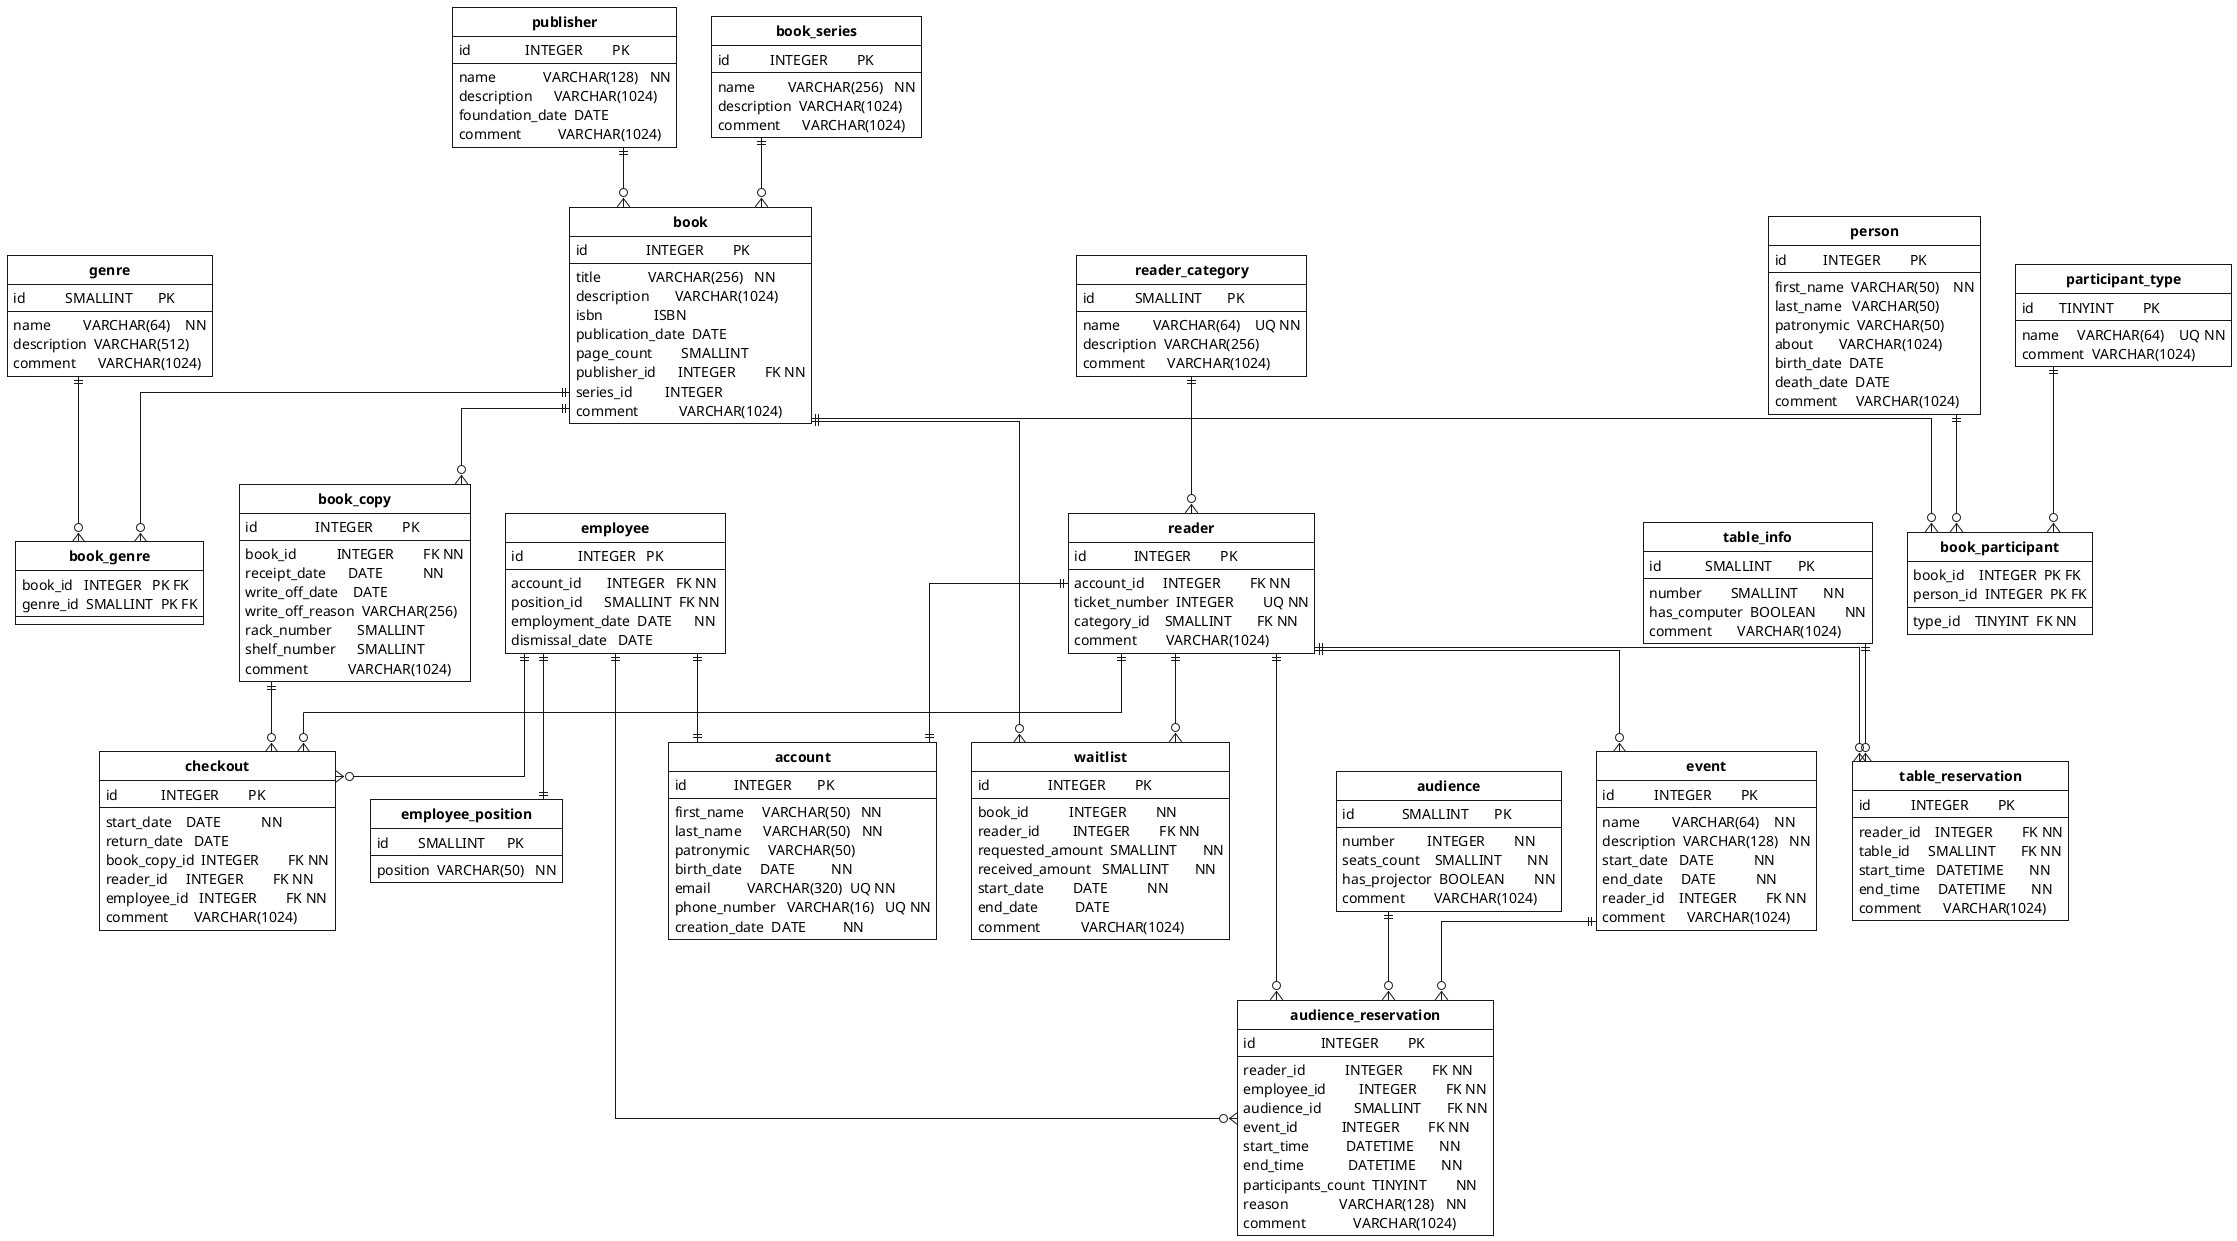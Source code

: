 @startuml

hide circle
' left to right direction
skinparam roundcorner 0
skinparam shadowing false
skinparam linetype ortho
skinparam FontSize 18
skinparam defaultFontName JetBrains Mono
' scale 1.5

skinparam class {
    BackgroundColor white
    BorderThickness 1.0
    FontStyle bold
}

!procedure column($name, $name_size, $type, $type_size, $constraints="")
    !while %strlen($name) < $name_size
        !$name = $name + " "
    !endwhile
    !while %strlen($type) < $type_size
        !$type = $type + " "
    !endwhile
    $name  $type  $constraints
!endprocedure

entity book {
    column(id,               16, INTEGER,         13, PK)
    --
    column(title,            16, 'VARCHAR(256)',  13, NN)
    column(description,      16, 'VARCHAR(1024)', 13)
    column(isbn,             16, ISBN,            13)
    column(publication_date, 16, DATE,            13)
    column(page_count,       16, SMALLINT,        13)
    column(publisher_id,     16, INTEGER,         13, 'FK NN')
    column(series_id,        16, INTEGER,         13)
    column(comment,          16, 'VARCHAR(1024)', 13)
}

entity genre {
    column(id,          11, SMALLINT,        13, PK)
    --
    column(name,        11, 'VARCHAR(64)',   13, NN)
    column(description, 11, 'VARCHAR(512)',  13)
    column(comment,     11, 'VARCHAR(1024)', 13)
}

entity publisher {
    column(id,              15, INTEGER,         13, PK)
    --
    column(name,            15, 'VARCHAR(128)',  13, NN)
    column(description,     15, 'VARCHAR(1024)', 13)
    column(foundation_date, 15, DATE,            13)
    column(comment,         15, 'VARCHAR(1024)', 13)
}

entity book_genre {
    column(book_id,  8, INTEGER,  8, 'PK FK')
    column(genre_id, 8, SMALLINT, 8, 'PK FK')
    --
}

entity book_copy {
    column(id,               16, INTEGER,         13, PK)
    --
    column(book_id,          16, INTEGER,         13, 'FK NN')
    column(receipt_date,     16, DATE,            13, NN)
    column(write_off_date,   16, DATE,            13)
    column(write_off_reason, 16, 'VARCHAR(256)',  13)
    column(rack_number,      16, SMALLINT,        13)
    column(shelf_number,     16, SMALLINT,        13)
    column(comment,          16, 'VARCHAR(1024)', 13)
}

entity person {
    column(id,         10, INTEGER,         13, PK)
    --
    column(first_name, 10, 'VARCHAR(50)',   13, NN)
    column(last_name,  10, 'VARCHAR(50)',   13)
    column(patronymic, 10, 'VARCHAR(50)',   13)
    column(about,      10, 'VARCHAR(1024)', 13)
    column(birth_date, 10, DATE,            13)
    column(death_date, 10, DATE,            13)
    column(comment,    10, 'VARCHAR(1024)', 13)
}

entity participant_type {
    column(id,      7, TINYINT,         13, PK)
    --
    column(name,    7, 'VARCHAR(64)',   13, 'UQ NN')
    column(comment, 7, 'VARCHAR(1024)', 13)
}

entity book_participant {
    column(book_id,   9, INTEGER, 7, 'PK FK')
    column(person_id, 9, INTEGER, 7, 'PK FK')
    --
    column(type_id,   9, TINYINT, 7, 'FK NN')
}

entity reader_category {
    column(id,          11, SMALLINT,         13, PK)
    --
    column(name,        11, 'VARCHAR(64)',  13, 'UQ NN')
    column(description, 11, 'VARCHAR(256)', 13)
    column(comment,     11, 'VARCHAR(1024)', 13)
}

entity waitlist {
    column(id,               16, INTEGER,         13, PK)
    --
    column(book_id,          16, INTEGER,         13, 'NN')
    column(reader_id,        16, INTEGER,         13, 'FK NN')
    column(requested_amount, 16, SMALLINT,        13, NN)
    column(received_amount,  16, SMALLINT,        13, NN)
    column(start_date,       16, DATE,            13, NN)
    column(end_date,         16, DATE,            13)
    column(comment,          16, 'VARCHAR(1024)', 13)
}

entity checkout {
    column(id,           12, INTEGER,         13, PK)
    --
    column(start_date,   12, DATE,            13, NN)
    column(return_date,  12, DATE,            13)
    column(book_copy_id, 12, INTEGER,         13, 'FK NN')
    column(reader_id,    12, INTEGER,         13, 'FK NN')
    column(employee_id,  12, INTEGER,         13, 'FK NN')
    column(comment,      12, 'VARCHAR(1024)', 13)
}

entity book_series {
    column(id,          11, INTEGER,          13, PK)
    --
    column(name,        11, 'VARCHAR(256)',  13, NN)
    column(description, 11, 'VARCHAR(1024)', 13)
    column(comment,     11, 'VARCHAR(1024)', 13)
}

entity account {
    column(id,            13, INTEGER,        12, PK)
    --
    column(first_name,    13, 'VARCHAR(50)',  12, NN)
    column(last_name,     13, 'VARCHAR(50)',  12, NN)
    column(patronymic,    13, 'VARCHAR(50)',  12)
    column(birth_date,    13, DATE,           12, NN)
    column(email,         13, 'VARCHAR(320)', 12, 'UQ NN')
    column(phone_number,  13, 'VARCHAR(16)',  12, 'UQ NN')
    column(creation_date, 13, DATE,           12, NN)
}

entity reader {
    column(id,            13, INTEGER,         13, PK)
    --
    column(account_id,    13, INTEGER,         13, 'FK NN')
    column(ticket_number, 13, INTEGER,         13, 'UQ NN')
    column(category_id,   13, SMALLINT,        13, 'FK NN')
    column(comment,       13, 'VARCHAR(1024)', 13)
}

entity employee {
    column(id,              15, INTEGER,  8, PK)
    --
    column(account_id,      15, INTEGER,  8, 'FK NN')
    column(position_id,     15, SMALLINT, 8, 'FK NN')
    column(employment_date, 15, DATE,     8, NN)
    column(dismissal_date,  15, DATE,     8)
}

entity employee_position {
    column(id,       8, SMALLINT,      12, PK)
    --
    column(position, 8, 'VARCHAR(50)', 12, NN)
}

entity table_info {
    column(id,           12, SMALLINT,        13, PK)
    --
    column(number,       12, SMALLINT,        13, NN)
    column(has_computer, 12, BOOLEAN,         13, NN)
    column(comment,      12, 'VARCHAR(1024)', 13)
}

entity table_reservation {
    column(id,          11, INTEGER,         13, PK)
    --
    column(reader_id,   11, INTEGER,         13, 'FK NN')
    column(table_id,    11, SMALLINT,        13, 'FK NN')
    column(start_time,  11, DATETIME,        13, NN)
    column(end_time,    11, DATETIME,        13, NN)
    column(comment,     11, 'VARCHAR(1024)', 13)
}

entity audience {
    column(id,            13, SMALLINT,        13,  PK)
    --
    column(number,        13, INTEGER,         13, NN)
    column(seats_count,   13, SMALLINT,        13,  NN)
    column(has_projector, 13, BOOLEAN,         13, NN)
    column(comment,       13, 'VARCHAR(1024)', 13)
}

entity audience_reservation {
    column(id,                 18, INTEGER,         13, PK)
    --
    column(reader_id,          18, INTEGER,         13, 'FK NN')
    column(employee_id,        18, INTEGER,         13, 'FK NN')
    column(audience_id,        18, SMALLINT,        13, 'FK NN')
    column(event_id,           18, INTEGER,         13, 'FK NN')
    column(start_time,         18, DATETIME,        13, NN)
    column(end_time,           18, DATETIME,        13, NN)
    column(participants_count, 18, TINYINT,         13, NN)
    column(reason,             18, 'VARCHAR(128)',  13, NN)
    column(comment,            18, 'VARCHAR(1024)', 13)
}

entity event {
    column(id,          11, INTEGER,         13, PK)
    --
    column(name,        11, 'VARCHAR(64)',   13, NN)
    column(description, 11, 'VARCHAR(128)',  13, NN)
    column(start_date,  11, DATE,            13, NN)
    column(end_date,    11, DATE,            13, NN)
    column(reader_id,   11, INTEGER,         13, 'FK NN')
    column(comment,     11, 'VARCHAR(1024)', 13)
}

reader ||--|| account
employee ||--|| account
employee ||--|| employee_position

book ||--o{ book_genre
genre ||--o{ book_genre

book ||--o{ book_participant
person ||--o{ book_participant
participant_type ||--o{ book_participant

book ||--o{ waitlist
reader ||--o{ waitlist
publisher ||--o{ book

book_copy ||--o{ checkout
reader ||--o{ checkout
employee ||--o{ checkout

reader_category ||--o{ reader
book_series ||--o{ book
book ||--o{ book_copy

table_info ||--o{ table_reservation
reader ||--o{ table_reservation

audience ||--o{ audience_reservation
reader ||--o{ audience_reservation
employee ||--o{ audience_reservation
event ||--o{ audience_reservation

reader ||--o{ event

@enduml
